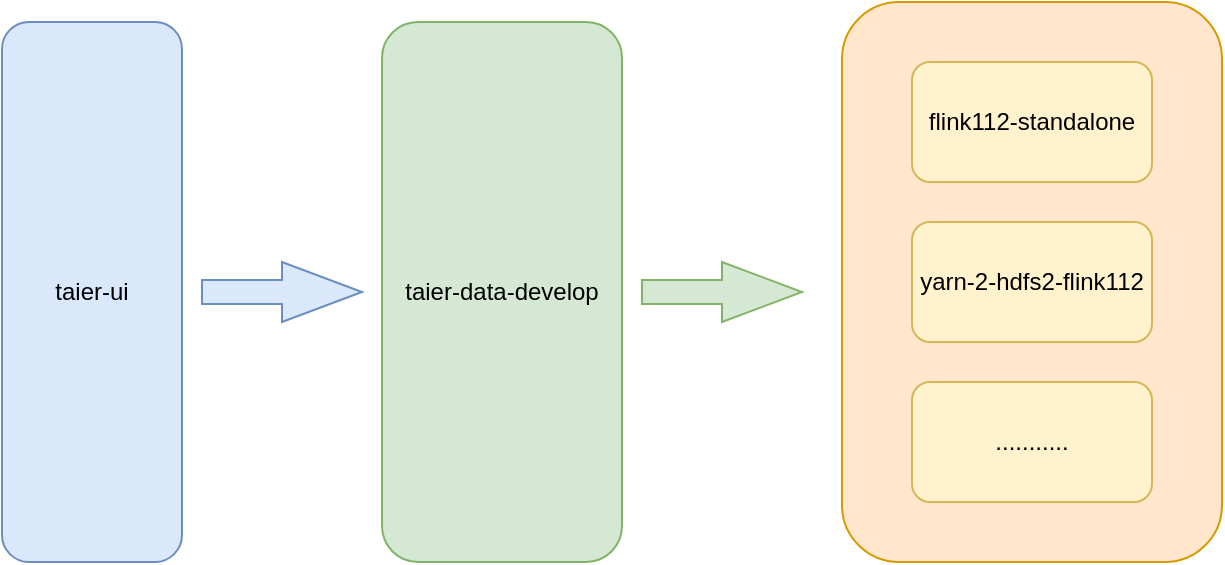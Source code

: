 <mxfile version="20.8.20" type="github">
  <diagram name="第 1 页" id="lY27o9XK98TL-Oemo2O3">
    <mxGraphModel dx="929" dy="653" grid="1" gridSize="10" guides="1" tooltips="1" connect="1" arrows="1" fold="1" page="1" pageScale="1" pageWidth="827" pageHeight="1169" math="0" shadow="0">
      <root>
        <mxCell id="0" />
        <mxCell id="1" parent="0" />
        <mxCell id="YJtvQBIUZpEgkb6-Raop-7" value="" style="rounded=1;whiteSpace=wrap;html=1;fillColor=#ffe6cc;strokeColor=#d79b00;" vertex="1" parent="1">
          <mxGeometry x="610" y="70" width="190" height="280" as="geometry" />
        </mxCell>
        <mxCell id="YJtvQBIUZpEgkb6-Raop-1" value="taier-ui" style="rounded=1;whiteSpace=wrap;html=1;fillColor=#dae8fc;strokeColor=#6c8ebf;" vertex="1" parent="1">
          <mxGeometry x="190" y="80" width="90" height="270" as="geometry" />
        </mxCell>
        <mxCell id="YJtvQBIUZpEgkb6-Raop-2" value="taier-data-develop" style="rounded=1;whiteSpace=wrap;html=1;fillColor=#d5e8d4;strokeColor=#82b366;" vertex="1" parent="1">
          <mxGeometry x="380" y="80" width="120" height="270" as="geometry" />
        </mxCell>
        <mxCell id="YJtvQBIUZpEgkb6-Raop-3" value="" style="html=1;shadow=0;dashed=0;align=center;verticalAlign=middle;shape=mxgraph.arrows2.arrow;dy=0.6;dx=40;notch=0;fillColor=#dae8fc;strokeColor=#6c8ebf;" vertex="1" parent="1">
          <mxGeometry x="290" y="200" width="80" height="30" as="geometry" />
        </mxCell>
        <mxCell id="YJtvQBIUZpEgkb6-Raop-4" value="" style="html=1;shadow=0;dashed=0;align=center;verticalAlign=middle;shape=mxgraph.arrows2.arrow;dy=0.6;dx=40;notch=0;fillColor=#d5e8d4;strokeColor=#82b366;" vertex="1" parent="1">
          <mxGeometry x="510" y="200" width="80" height="30" as="geometry" />
        </mxCell>
        <mxCell id="YJtvQBIUZpEgkb6-Raop-5" value="flink112-standalone" style="rounded=1;whiteSpace=wrap;html=1;fillColor=#fff2cc;strokeColor=#d6b656;" vertex="1" parent="1">
          <mxGeometry x="645" y="100" width="120" height="60" as="geometry" />
        </mxCell>
        <mxCell id="YJtvQBIUZpEgkb6-Raop-6" value="yarn-2-hdfs2-flink112" style="rounded=1;whiteSpace=wrap;html=1;fillColor=#fff2cc;strokeColor=#d6b656;" vertex="1" parent="1">
          <mxGeometry x="645" y="180" width="120" height="60" as="geometry" />
        </mxCell>
        <mxCell id="YJtvQBIUZpEgkb6-Raop-8" value="..........." style="rounded=1;whiteSpace=wrap;html=1;fillColor=#fff2cc;strokeColor=#d6b656;" vertex="1" parent="1">
          <mxGeometry x="645" y="260" width="120" height="60" as="geometry" />
        </mxCell>
      </root>
    </mxGraphModel>
  </diagram>
</mxfile>
